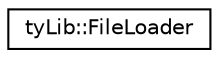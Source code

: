 digraph "Graphical Class Hierarchy"
{
  edge [fontname="Helvetica",fontsize="10",labelfontname="Helvetica",labelfontsize="10"];
  node [fontname="Helvetica",fontsize="10",shape=record];
  rankdir="LR";
  Node1 [label="tyLib::FileLoader",height=0.2,width=0.4,color="black", fillcolor="white", style="filled",URL="$classty_lib_1_1_file_loader.html",tooltip="Loads a game file. "];
}
